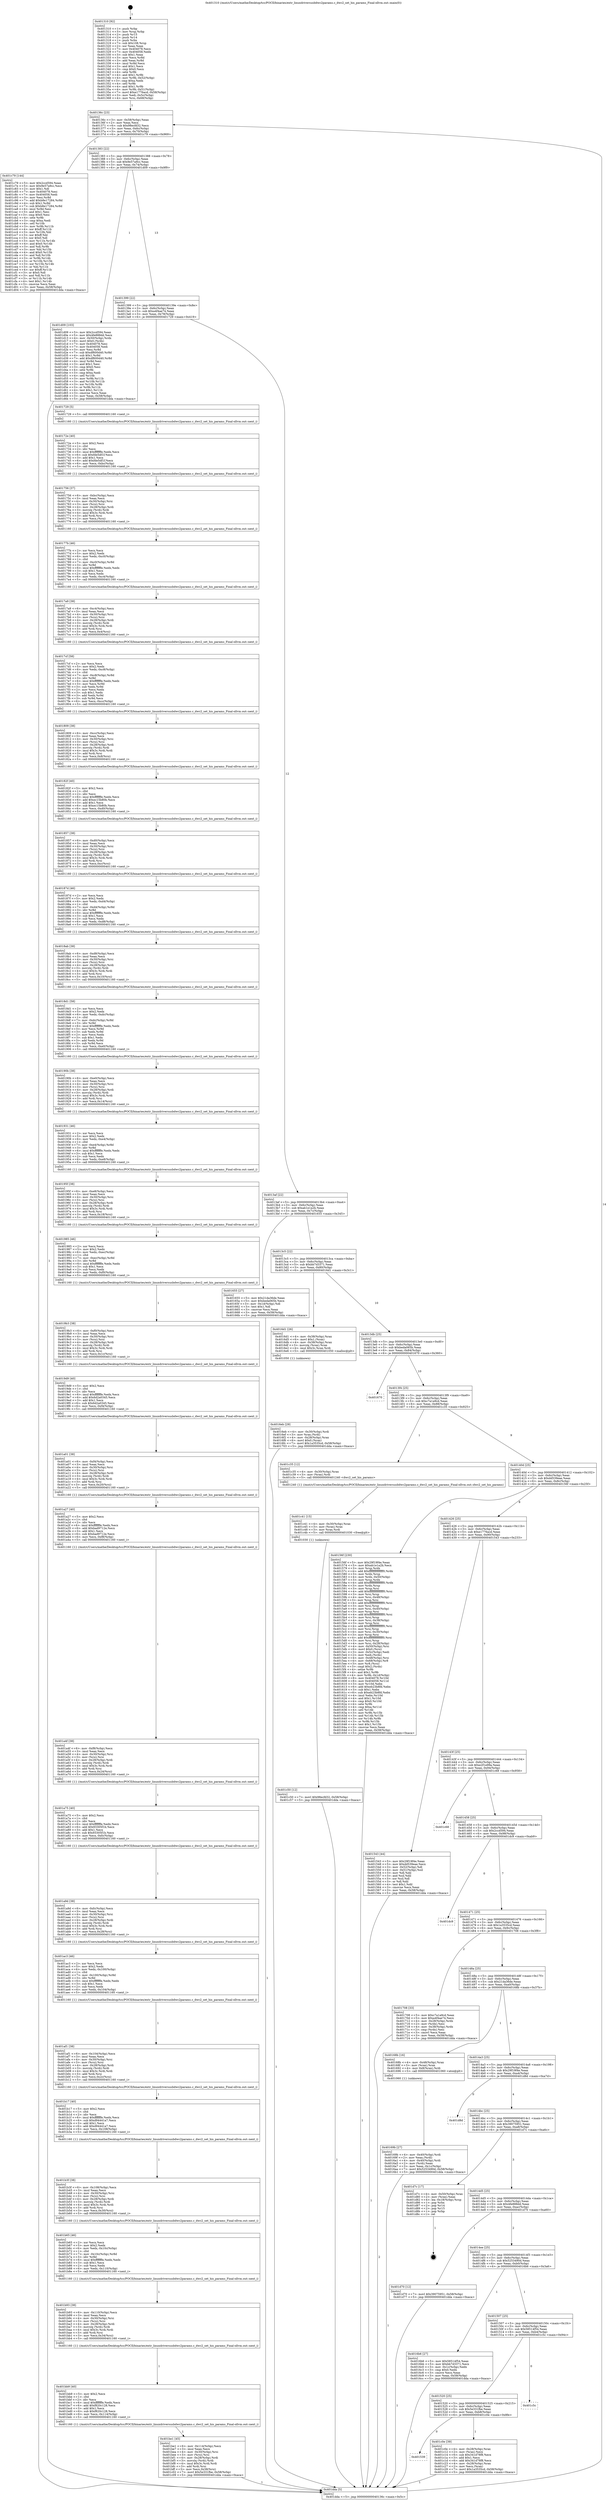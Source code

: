 digraph "0x401310" {
  label = "0x401310 (/mnt/c/Users/mathe/Desktop/tcc/POCII/binaries/extr_linuxdriversusbdwc2params.c_dwc2_set_his_params_Final-ollvm.out::main(0))"
  labelloc = "t"
  node[shape=record]

  Entry [label="",width=0.3,height=0.3,shape=circle,fillcolor=black,style=filled]
  "0x40136c" [label="{
     0x40136c [23]\l
     | [instrs]\l
     &nbsp;&nbsp;0x40136c \<+3\>: mov -0x58(%rbp),%eax\l
     &nbsp;&nbsp;0x40136f \<+2\>: mov %eax,%ecx\l
     &nbsp;&nbsp;0x401371 \<+6\>: sub $0x98ecfd32,%ecx\l
     &nbsp;&nbsp;0x401377 \<+3\>: mov %eax,-0x6c(%rbp)\l
     &nbsp;&nbsp;0x40137a \<+3\>: mov %ecx,-0x70(%rbp)\l
     &nbsp;&nbsp;0x40137d \<+6\>: je 0000000000401c79 \<main+0x969\>\l
  }"]
  "0x401c79" [label="{
     0x401c79 [144]\l
     | [instrs]\l
     &nbsp;&nbsp;0x401c79 \<+5\>: mov $0x2ccd594,%eax\l
     &nbsp;&nbsp;0x401c7e \<+5\>: mov $0x9e57a9cc,%ecx\l
     &nbsp;&nbsp;0x401c83 \<+2\>: mov $0x1,%dl\l
     &nbsp;&nbsp;0x401c85 \<+7\>: mov 0x404078,%esi\l
     &nbsp;&nbsp;0x401c8c \<+7\>: mov 0x404058,%edi\l
     &nbsp;&nbsp;0x401c93 \<+3\>: mov %esi,%r8d\l
     &nbsp;&nbsp;0x401c96 \<+7\>: add $0xb8e17284,%r8d\l
     &nbsp;&nbsp;0x401c9d \<+4\>: sub $0x1,%r8d\l
     &nbsp;&nbsp;0x401ca1 \<+7\>: sub $0xb8e17284,%r8d\l
     &nbsp;&nbsp;0x401ca8 \<+4\>: imul %r8d,%esi\l
     &nbsp;&nbsp;0x401cac \<+3\>: and $0x1,%esi\l
     &nbsp;&nbsp;0x401caf \<+3\>: cmp $0x0,%esi\l
     &nbsp;&nbsp;0x401cb2 \<+4\>: sete %r9b\l
     &nbsp;&nbsp;0x401cb6 \<+3\>: cmp $0xa,%edi\l
     &nbsp;&nbsp;0x401cb9 \<+4\>: setl %r10b\l
     &nbsp;&nbsp;0x401cbd \<+3\>: mov %r9b,%r11b\l
     &nbsp;&nbsp;0x401cc0 \<+4\>: xor $0xff,%r11b\l
     &nbsp;&nbsp;0x401cc4 \<+3\>: mov %r10b,%bl\l
     &nbsp;&nbsp;0x401cc7 \<+3\>: xor $0xff,%bl\l
     &nbsp;&nbsp;0x401cca \<+3\>: xor $0x0,%dl\l
     &nbsp;&nbsp;0x401ccd \<+3\>: mov %r11b,%r14b\l
     &nbsp;&nbsp;0x401cd0 \<+4\>: and $0x0,%r14b\l
     &nbsp;&nbsp;0x401cd4 \<+3\>: and %dl,%r9b\l
     &nbsp;&nbsp;0x401cd7 \<+3\>: mov %bl,%r15b\l
     &nbsp;&nbsp;0x401cda \<+4\>: and $0x0,%r15b\l
     &nbsp;&nbsp;0x401cde \<+3\>: and %dl,%r10b\l
     &nbsp;&nbsp;0x401ce1 \<+3\>: or %r9b,%r14b\l
     &nbsp;&nbsp;0x401ce4 \<+3\>: or %r10b,%r15b\l
     &nbsp;&nbsp;0x401ce7 \<+3\>: xor %r15b,%r14b\l
     &nbsp;&nbsp;0x401cea \<+3\>: or %bl,%r11b\l
     &nbsp;&nbsp;0x401ced \<+4\>: xor $0xff,%r11b\l
     &nbsp;&nbsp;0x401cf1 \<+3\>: or $0x0,%dl\l
     &nbsp;&nbsp;0x401cf4 \<+3\>: and %dl,%r11b\l
     &nbsp;&nbsp;0x401cf7 \<+3\>: or %r11b,%r14b\l
     &nbsp;&nbsp;0x401cfa \<+4\>: test $0x1,%r14b\l
     &nbsp;&nbsp;0x401cfe \<+3\>: cmovne %ecx,%eax\l
     &nbsp;&nbsp;0x401d01 \<+3\>: mov %eax,-0x58(%rbp)\l
     &nbsp;&nbsp;0x401d04 \<+5\>: jmp 0000000000401dda \<main+0xaca\>\l
  }"]
  "0x401383" [label="{
     0x401383 [22]\l
     | [instrs]\l
     &nbsp;&nbsp;0x401383 \<+5\>: jmp 0000000000401388 \<main+0x78\>\l
     &nbsp;&nbsp;0x401388 \<+3\>: mov -0x6c(%rbp),%eax\l
     &nbsp;&nbsp;0x40138b \<+5\>: sub $0x9e57a9cc,%eax\l
     &nbsp;&nbsp;0x401390 \<+3\>: mov %eax,-0x74(%rbp)\l
     &nbsp;&nbsp;0x401393 \<+6\>: je 0000000000401d09 \<main+0x9f9\>\l
  }"]
  Exit [label="",width=0.3,height=0.3,shape=circle,fillcolor=black,style=filled,peripheries=2]
  "0x401d09" [label="{
     0x401d09 [103]\l
     | [instrs]\l
     &nbsp;&nbsp;0x401d09 \<+5\>: mov $0x2ccd594,%eax\l
     &nbsp;&nbsp;0x401d0e \<+5\>: mov $0x4fe888dd,%ecx\l
     &nbsp;&nbsp;0x401d13 \<+4\>: mov -0x50(%rbp),%rdx\l
     &nbsp;&nbsp;0x401d17 \<+6\>: movl $0x0,(%rdx)\l
     &nbsp;&nbsp;0x401d1d \<+7\>: mov 0x404078,%esi\l
     &nbsp;&nbsp;0x401d24 \<+7\>: mov 0x404058,%edi\l
     &nbsp;&nbsp;0x401d2b \<+3\>: mov %esi,%r8d\l
     &nbsp;&nbsp;0x401d2e \<+7\>: sub $0xdf600d40,%r8d\l
     &nbsp;&nbsp;0x401d35 \<+4\>: sub $0x1,%r8d\l
     &nbsp;&nbsp;0x401d39 \<+7\>: add $0xdf600d40,%r8d\l
     &nbsp;&nbsp;0x401d40 \<+4\>: imul %r8d,%esi\l
     &nbsp;&nbsp;0x401d44 \<+3\>: and $0x1,%esi\l
     &nbsp;&nbsp;0x401d47 \<+3\>: cmp $0x0,%esi\l
     &nbsp;&nbsp;0x401d4a \<+4\>: sete %r9b\l
     &nbsp;&nbsp;0x401d4e \<+3\>: cmp $0xa,%edi\l
     &nbsp;&nbsp;0x401d51 \<+4\>: setl %r10b\l
     &nbsp;&nbsp;0x401d55 \<+3\>: mov %r9b,%r11b\l
     &nbsp;&nbsp;0x401d58 \<+3\>: and %r10b,%r11b\l
     &nbsp;&nbsp;0x401d5b \<+3\>: xor %r10b,%r9b\l
     &nbsp;&nbsp;0x401d5e \<+3\>: or %r9b,%r11b\l
     &nbsp;&nbsp;0x401d61 \<+4\>: test $0x1,%r11b\l
     &nbsp;&nbsp;0x401d65 \<+3\>: cmovne %ecx,%eax\l
     &nbsp;&nbsp;0x401d68 \<+3\>: mov %eax,-0x58(%rbp)\l
     &nbsp;&nbsp;0x401d6b \<+5\>: jmp 0000000000401dda \<main+0xaca\>\l
  }"]
  "0x401399" [label="{
     0x401399 [22]\l
     | [instrs]\l
     &nbsp;&nbsp;0x401399 \<+5\>: jmp 000000000040139e \<main+0x8e\>\l
     &nbsp;&nbsp;0x40139e \<+3\>: mov -0x6c(%rbp),%eax\l
     &nbsp;&nbsp;0x4013a1 \<+5\>: sub $0xa4f4ae74,%eax\l
     &nbsp;&nbsp;0x4013a6 \<+3\>: mov %eax,-0x78(%rbp)\l
     &nbsp;&nbsp;0x4013a9 \<+6\>: je 0000000000401729 \<main+0x419\>\l
  }"]
  "0x401c50" [label="{
     0x401c50 [12]\l
     | [instrs]\l
     &nbsp;&nbsp;0x401c50 \<+7\>: movl $0x98ecfd32,-0x58(%rbp)\l
     &nbsp;&nbsp;0x401c57 \<+5\>: jmp 0000000000401dda \<main+0xaca\>\l
  }"]
  "0x401729" [label="{
     0x401729 [5]\l
     | [instrs]\l
     &nbsp;&nbsp;0x401729 \<+5\>: call 0000000000401160 \<next_i\>\l
     | [calls]\l
     &nbsp;&nbsp;0x401160 \{1\} (/mnt/c/Users/mathe/Desktop/tcc/POCII/binaries/extr_linuxdriversusbdwc2params.c_dwc2_set_his_params_Final-ollvm.out::next_i)\l
  }"]
  "0x4013af" [label="{
     0x4013af [22]\l
     | [instrs]\l
     &nbsp;&nbsp;0x4013af \<+5\>: jmp 00000000004013b4 \<main+0xa4\>\l
     &nbsp;&nbsp;0x4013b4 \<+3\>: mov -0x6c(%rbp),%eax\l
     &nbsp;&nbsp;0x4013b7 \<+5\>: sub $0xab1e1a2b,%eax\l
     &nbsp;&nbsp;0x4013bc \<+3\>: mov %eax,-0x7c(%rbp)\l
     &nbsp;&nbsp;0x4013bf \<+6\>: je 0000000000401655 \<main+0x345\>\l
  }"]
  "0x401c41" [label="{
     0x401c41 [15]\l
     | [instrs]\l
     &nbsp;&nbsp;0x401c41 \<+4\>: mov -0x30(%rbp),%rax\l
     &nbsp;&nbsp;0x401c45 \<+3\>: mov (%rax),%rax\l
     &nbsp;&nbsp;0x401c48 \<+3\>: mov %rax,%rdi\l
     &nbsp;&nbsp;0x401c4b \<+5\>: call 0000000000401030 \<free@plt\>\l
     | [calls]\l
     &nbsp;&nbsp;0x401030 \{1\} (unknown)\l
  }"]
  "0x401655" [label="{
     0x401655 [27]\l
     | [instrs]\l
     &nbsp;&nbsp;0x401655 \<+5\>: mov $0x21da36de,%eax\l
     &nbsp;&nbsp;0x40165a \<+5\>: mov $0xbeda065b,%ecx\l
     &nbsp;&nbsp;0x40165f \<+3\>: mov -0x1d(%rbp),%dl\l
     &nbsp;&nbsp;0x401662 \<+3\>: test $0x1,%dl\l
     &nbsp;&nbsp;0x401665 \<+3\>: cmovne %ecx,%eax\l
     &nbsp;&nbsp;0x401668 \<+3\>: mov %eax,-0x58(%rbp)\l
     &nbsp;&nbsp;0x40166b \<+5\>: jmp 0000000000401dda \<main+0xaca\>\l
  }"]
  "0x4013c5" [label="{
     0x4013c5 [22]\l
     | [instrs]\l
     &nbsp;&nbsp;0x4013c5 \<+5\>: jmp 00000000004013ca \<main+0xba\>\l
     &nbsp;&nbsp;0x4013ca \<+3\>: mov -0x6c(%rbp),%eax\l
     &nbsp;&nbsp;0x4013cd \<+5\>: sub $0xbb7d3371,%eax\l
     &nbsp;&nbsp;0x4013d2 \<+3\>: mov %eax,-0x80(%rbp)\l
     &nbsp;&nbsp;0x4013d5 \<+6\>: je 00000000004016d1 \<main+0x3c1\>\l
  }"]
  "0x401539" [label="{
     0x401539\l
  }", style=dashed]
  "0x4016d1" [label="{
     0x4016d1 [26]\l
     | [instrs]\l
     &nbsp;&nbsp;0x4016d1 \<+4\>: mov -0x38(%rbp),%rax\l
     &nbsp;&nbsp;0x4016d5 \<+6\>: movl $0x1,(%rax)\l
     &nbsp;&nbsp;0x4016db \<+4\>: mov -0x38(%rbp),%rax\l
     &nbsp;&nbsp;0x4016df \<+3\>: movslq (%rax),%rax\l
     &nbsp;&nbsp;0x4016e2 \<+4\>: imul $0x3c,%rax,%rdi\l
     &nbsp;&nbsp;0x4016e6 \<+5\>: call 0000000000401050 \<malloc@plt\>\l
     | [calls]\l
     &nbsp;&nbsp;0x401050 \{1\} (unknown)\l
  }"]
  "0x4013db" [label="{
     0x4013db [25]\l
     | [instrs]\l
     &nbsp;&nbsp;0x4013db \<+5\>: jmp 00000000004013e0 \<main+0xd0\>\l
     &nbsp;&nbsp;0x4013e0 \<+3\>: mov -0x6c(%rbp),%eax\l
     &nbsp;&nbsp;0x4013e3 \<+5\>: sub $0xbeda065b,%eax\l
     &nbsp;&nbsp;0x4013e8 \<+6\>: mov %eax,-0x84(%rbp)\l
     &nbsp;&nbsp;0x4013ee \<+6\>: je 0000000000401670 \<main+0x360\>\l
  }"]
  "0x401c0e" [label="{
     0x401c0e [39]\l
     | [instrs]\l
     &nbsp;&nbsp;0x401c0e \<+4\>: mov -0x28(%rbp),%rax\l
     &nbsp;&nbsp;0x401c12 \<+2\>: mov (%rax),%ecx\l
     &nbsp;&nbsp;0x401c14 \<+6\>: sub $0x341d78f8,%ecx\l
     &nbsp;&nbsp;0x401c1a \<+3\>: add $0x1,%ecx\l
     &nbsp;&nbsp;0x401c1d \<+6\>: add $0x341d78f8,%ecx\l
     &nbsp;&nbsp;0x401c23 \<+4\>: mov -0x28(%rbp),%rax\l
     &nbsp;&nbsp;0x401c27 \<+2\>: mov %ecx,(%rax)\l
     &nbsp;&nbsp;0x401c29 \<+7\>: movl $0x1a3535cd,-0x58(%rbp)\l
     &nbsp;&nbsp;0x401c30 \<+5\>: jmp 0000000000401dda \<main+0xaca\>\l
  }"]
  "0x401670" [label="{
     0x401670\l
  }", style=dashed]
  "0x4013f4" [label="{
     0x4013f4 [25]\l
     | [instrs]\l
     &nbsp;&nbsp;0x4013f4 \<+5\>: jmp 00000000004013f9 \<main+0xe9\>\l
     &nbsp;&nbsp;0x4013f9 \<+3\>: mov -0x6c(%rbp),%eax\l
     &nbsp;&nbsp;0x4013fc \<+5\>: sub $0xc7a1a9cd,%eax\l
     &nbsp;&nbsp;0x401401 \<+6\>: mov %eax,-0x88(%rbp)\l
     &nbsp;&nbsp;0x401407 \<+6\>: je 0000000000401c35 \<main+0x925\>\l
  }"]
  "0x401520" [label="{
     0x401520 [25]\l
     | [instrs]\l
     &nbsp;&nbsp;0x401520 \<+5\>: jmp 0000000000401525 \<main+0x215\>\l
     &nbsp;&nbsp;0x401525 \<+3\>: mov -0x6c(%rbp),%eax\l
     &nbsp;&nbsp;0x401528 \<+5\>: sub $0x5e331fbe,%eax\l
     &nbsp;&nbsp;0x40152d \<+6\>: mov %eax,-0xb8(%rbp)\l
     &nbsp;&nbsp;0x401533 \<+6\>: je 0000000000401c0e \<main+0x8fe\>\l
  }"]
  "0x401c35" [label="{
     0x401c35 [12]\l
     | [instrs]\l
     &nbsp;&nbsp;0x401c35 \<+4\>: mov -0x30(%rbp),%rax\l
     &nbsp;&nbsp;0x401c39 \<+3\>: mov (%rax),%rdi\l
     &nbsp;&nbsp;0x401c3c \<+5\>: call 0000000000401240 \<dwc2_set_his_params\>\l
     | [calls]\l
     &nbsp;&nbsp;0x401240 \{1\} (/mnt/c/Users/mathe/Desktop/tcc/POCII/binaries/extr_linuxdriversusbdwc2params.c_dwc2_set_his_params_Final-ollvm.out::dwc2_set_his_params)\l
  }"]
  "0x40140d" [label="{
     0x40140d [25]\l
     | [instrs]\l
     &nbsp;&nbsp;0x40140d \<+5\>: jmp 0000000000401412 \<main+0x102\>\l
     &nbsp;&nbsp;0x401412 \<+3\>: mov -0x6c(%rbp),%eax\l
     &nbsp;&nbsp;0x401415 \<+5\>: sub $0xdd539eae,%eax\l
     &nbsp;&nbsp;0x40141a \<+6\>: mov %eax,-0x8c(%rbp)\l
     &nbsp;&nbsp;0x401420 \<+6\>: je 000000000040156f \<main+0x25f\>\l
  }"]
  "0x401c5c" [label="{
     0x401c5c\l
  }", style=dashed]
  "0x40156f" [label="{
     0x40156f [230]\l
     | [instrs]\l
     &nbsp;&nbsp;0x40156f \<+5\>: mov $0x29f19f4e,%eax\l
     &nbsp;&nbsp;0x401574 \<+5\>: mov $0xab1e1a2b,%ecx\l
     &nbsp;&nbsp;0x401579 \<+3\>: mov %rsp,%rdx\l
     &nbsp;&nbsp;0x40157c \<+4\>: add $0xfffffffffffffff0,%rdx\l
     &nbsp;&nbsp;0x401580 \<+3\>: mov %rdx,%rsp\l
     &nbsp;&nbsp;0x401583 \<+4\>: mov %rdx,-0x50(%rbp)\l
     &nbsp;&nbsp;0x401587 \<+3\>: mov %rsp,%rdx\l
     &nbsp;&nbsp;0x40158a \<+4\>: add $0xfffffffffffffff0,%rdx\l
     &nbsp;&nbsp;0x40158e \<+3\>: mov %rdx,%rsp\l
     &nbsp;&nbsp;0x401591 \<+3\>: mov %rsp,%rsi\l
     &nbsp;&nbsp;0x401594 \<+4\>: add $0xfffffffffffffff0,%rsi\l
     &nbsp;&nbsp;0x401598 \<+3\>: mov %rsi,%rsp\l
     &nbsp;&nbsp;0x40159b \<+4\>: mov %rsi,-0x48(%rbp)\l
     &nbsp;&nbsp;0x40159f \<+3\>: mov %rsp,%rsi\l
     &nbsp;&nbsp;0x4015a2 \<+4\>: add $0xfffffffffffffff0,%rsi\l
     &nbsp;&nbsp;0x4015a6 \<+3\>: mov %rsi,%rsp\l
     &nbsp;&nbsp;0x4015a9 \<+4\>: mov %rsi,-0x40(%rbp)\l
     &nbsp;&nbsp;0x4015ad \<+3\>: mov %rsp,%rsi\l
     &nbsp;&nbsp;0x4015b0 \<+4\>: add $0xfffffffffffffff0,%rsi\l
     &nbsp;&nbsp;0x4015b4 \<+3\>: mov %rsi,%rsp\l
     &nbsp;&nbsp;0x4015b7 \<+4\>: mov %rsi,-0x38(%rbp)\l
     &nbsp;&nbsp;0x4015bb \<+3\>: mov %rsp,%rsi\l
     &nbsp;&nbsp;0x4015be \<+4\>: add $0xfffffffffffffff0,%rsi\l
     &nbsp;&nbsp;0x4015c2 \<+3\>: mov %rsi,%rsp\l
     &nbsp;&nbsp;0x4015c5 \<+4\>: mov %rsi,-0x30(%rbp)\l
     &nbsp;&nbsp;0x4015c9 \<+3\>: mov %rsp,%rsi\l
     &nbsp;&nbsp;0x4015cc \<+4\>: add $0xfffffffffffffff0,%rsi\l
     &nbsp;&nbsp;0x4015d0 \<+3\>: mov %rsi,%rsp\l
     &nbsp;&nbsp;0x4015d3 \<+4\>: mov %rsi,-0x28(%rbp)\l
     &nbsp;&nbsp;0x4015d7 \<+4\>: mov -0x50(%rbp),%rsi\l
     &nbsp;&nbsp;0x4015db \<+6\>: movl $0x0,(%rsi)\l
     &nbsp;&nbsp;0x4015e1 \<+3\>: mov -0x5c(%rbp),%edi\l
     &nbsp;&nbsp;0x4015e4 \<+2\>: mov %edi,(%rdx)\l
     &nbsp;&nbsp;0x4015e6 \<+4\>: mov -0x48(%rbp),%rsi\l
     &nbsp;&nbsp;0x4015ea \<+4\>: mov -0x68(%rbp),%r8\l
     &nbsp;&nbsp;0x4015ee \<+3\>: mov %r8,(%rsi)\l
     &nbsp;&nbsp;0x4015f1 \<+3\>: cmpl $0x2,(%rdx)\l
     &nbsp;&nbsp;0x4015f4 \<+4\>: setne %r9b\l
     &nbsp;&nbsp;0x4015f8 \<+4\>: and $0x1,%r9b\l
     &nbsp;&nbsp;0x4015fc \<+4\>: mov %r9b,-0x1d(%rbp)\l
     &nbsp;&nbsp;0x401600 \<+8\>: mov 0x404078,%r10d\l
     &nbsp;&nbsp;0x401608 \<+8\>: mov 0x404058,%r11d\l
     &nbsp;&nbsp;0x401610 \<+3\>: mov %r10d,%ebx\l
     &nbsp;&nbsp;0x401613 \<+6\>: add $0xeb23b8fd,%ebx\l
     &nbsp;&nbsp;0x401619 \<+3\>: sub $0x1,%ebx\l
     &nbsp;&nbsp;0x40161c \<+6\>: sub $0xeb23b8fd,%ebx\l
     &nbsp;&nbsp;0x401622 \<+4\>: imul %ebx,%r10d\l
     &nbsp;&nbsp;0x401626 \<+4\>: and $0x1,%r10d\l
     &nbsp;&nbsp;0x40162a \<+4\>: cmp $0x0,%r10d\l
     &nbsp;&nbsp;0x40162e \<+4\>: sete %r9b\l
     &nbsp;&nbsp;0x401632 \<+4\>: cmp $0xa,%r11d\l
     &nbsp;&nbsp;0x401636 \<+4\>: setl %r14b\l
     &nbsp;&nbsp;0x40163a \<+3\>: mov %r9b,%r15b\l
     &nbsp;&nbsp;0x40163d \<+3\>: and %r14b,%r15b\l
     &nbsp;&nbsp;0x401640 \<+3\>: xor %r14b,%r9b\l
     &nbsp;&nbsp;0x401643 \<+3\>: or %r9b,%r15b\l
     &nbsp;&nbsp;0x401646 \<+4\>: test $0x1,%r15b\l
     &nbsp;&nbsp;0x40164a \<+3\>: cmovne %ecx,%eax\l
     &nbsp;&nbsp;0x40164d \<+3\>: mov %eax,-0x58(%rbp)\l
     &nbsp;&nbsp;0x401650 \<+5\>: jmp 0000000000401dda \<main+0xaca\>\l
  }"]
  "0x401426" [label="{
     0x401426 [25]\l
     | [instrs]\l
     &nbsp;&nbsp;0x401426 \<+5\>: jmp 000000000040142b \<main+0x11b\>\l
     &nbsp;&nbsp;0x40142b \<+3\>: mov -0x6c(%rbp),%eax\l
     &nbsp;&nbsp;0x40142e \<+5\>: sub $0xe1776acd,%eax\l
     &nbsp;&nbsp;0x401433 \<+6\>: mov %eax,-0x90(%rbp)\l
     &nbsp;&nbsp;0x401439 \<+6\>: je 0000000000401543 \<main+0x233\>\l
  }"]
  "0x401be1" [label="{
     0x401be1 [45]\l
     | [instrs]\l
     &nbsp;&nbsp;0x401be1 \<+6\>: mov -0x114(%rbp),%ecx\l
     &nbsp;&nbsp;0x401be7 \<+3\>: imul %eax,%ecx\l
     &nbsp;&nbsp;0x401bea \<+4\>: mov -0x30(%rbp),%rsi\l
     &nbsp;&nbsp;0x401bee \<+3\>: mov (%rsi),%rsi\l
     &nbsp;&nbsp;0x401bf1 \<+4\>: mov -0x28(%rbp),%rdi\l
     &nbsp;&nbsp;0x401bf5 \<+3\>: movslq (%rdi),%rdi\l
     &nbsp;&nbsp;0x401bf8 \<+4\>: imul $0x3c,%rdi,%rdi\l
     &nbsp;&nbsp;0x401bfc \<+3\>: add %rdi,%rsi\l
     &nbsp;&nbsp;0x401bff \<+3\>: mov %ecx,0x38(%rsi)\l
     &nbsp;&nbsp;0x401c02 \<+7\>: movl $0x5e331fbe,-0x58(%rbp)\l
     &nbsp;&nbsp;0x401c09 \<+5\>: jmp 0000000000401dda \<main+0xaca\>\l
  }"]
  "0x401543" [label="{
     0x401543 [44]\l
     | [instrs]\l
     &nbsp;&nbsp;0x401543 \<+5\>: mov $0x29f19f4e,%eax\l
     &nbsp;&nbsp;0x401548 \<+5\>: mov $0xdd539eae,%ecx\l
     &nbsp;&nbsp;0x40154d \<+3\>: mov -0x52(%rbp),%dl\l
     &nbsp;&nbsp;0x401550 \<+4\>: mov -0x51(%rbp),%sil\l
     &nbsp;&nbsp;0x401554 \<+3\>: mov %dl,%dil\l
     &nbsp;&nbsp;0x401557 \<+3\>: and %sil,%dil\l
     &nbsp;&nbsp;0x40155a \<+3\>: xor %sil,%dl\l
     &nbsp;&nbsp;0x40155d \<+3\>: or %dl,%dil\l
     &nbsp;&nbsp;0x401560 \<+4\>: test $0x1,%dil\l
     &nbsp;&nbsp;0x401564 \<+3\>: cmovne %ecx,%eax\l
     &nbsp;&nbsp;0x401567 \<+3\>: mov %eax,-0x58(%rbp)\l
     &nbsp;&nbsp;0x40156a \<+5\>: jmp 0000000000401dda \<main+0xaca\>\l
  }"]
  "0x40143f" [label="{
     0x40143f [25]\l
     | [instrs]\l
     &nbsp;&nbsp;0x40143f \<+5\>: jmp 0000000000401444 \<main+0x134\>\l
     &nbsp;&nbsp;0x401444 \<+3\>: mov -0x6c(%rbp),%eax\l
     &nbsp;&nbsp;0x401447 \<+5\>: sub $0xe2f1e99a,%eax\l
     &nbsp;&nbsp;0x40144c \<+6\>: mov %eax,-0x94(%rbp)\l
     &nbsp;&nbsp;0x401452 \<+6\>: je 0000000000401c68 \<main+0x958\>\l
  }"]
  "0x401dda" [label="{
     0x401dda [5]\l
     | [instrs]\l
     &nbsp;&nbsp;0x401dda \<+5\>: jmp 000000000040136c \<main+0x5c\>\l
  }"]
  "0x401310" [label="{
     0x401310 [92]\l
     | [instrs]\l
     &nbsp;&nbsp;0x401310 \<+1\>: push %rbp\l
     &nbsp;&nbsp;0x401311 \<+3\>: mov %rsp,%rbp\l
     &nbsp;&nbsp;0x401314 \<+2\>: push %r15\l
     &nbsp;&nbsp;0x401316 \<+2\>: push %r14\l
     &nbsp;&nbsp;0x401318 \<+1\>: push %rbx\l
     &nbsp;&nbsp;0x401319 \<+7\>: sub $0x108,%rsp\l
     &nbsp;&nbsp;0x401320 \<+2\>: xor %eax,%eax\l
     &nbsp;&nbsp;0x401322 \<+7\>: mov 0x404078,%ecx\l
     &nbsp;&nbsp;0x401329 \<+7\>: mov 0x404058,%edx\l
     &nbsp;&nbsp;0x401330 \<+3\>: sub $0x1,%eax\l
     &nbsp;&nbsp;0x401333 \<+3\>: mov %ecx,%r8d\l
     &nbsp;&nbsp;0x401336 \<+3\>: add %eax,%r8d\l
     &nbsp;&nbsp;0x401339 \<+4\>: imul %r8d,%ecx\l
     &nbsp;&nbsp;0x40133d \<+3\>: and $0x1,%ecx\l
     &nbsp;&nbsp;0x401340 \<+3\>: cmp $0x0,%ecx\l
     &nbsp;&nbsp;0x401343 \<+4\>: sete %r9b\l
     &nbsp;&nbsp;0x401347 \<+4\>: and $0x1,%r9b\l
     &nbsp;&nbsp;0x40134b \<+4\>: mov %r9b,-0x52(%rbp)\l
     &nbsp;&nbsp;0x40134f \<+3\>: cmp $0xa,%edx\l
     &nbsp;&nbsp;0x401352 \<+4\>: setl %r9b\l
     &nbsp;&nbsp;0x401356 \<+4\>: and $0x1,%r9b\l
     &nbsp;&nbsp;0x40135a \<+4\>: mov %r9b,-0x51(%rbp)\l
     &nbsp;&nbsp;0x40135e \<+7\>: movl $0xe1776acd,-0x58(%rbp)\l
     &nbsp;&nbsp;0x401365 \<+3\>: mov %edi,-0x5c(%rbp)\l
     &nbsp;&nbsp;0x401368 \<+4\>: mov %rsi,-0x68(%rbp)\l
  }"]
  "0x401bb9" [label="{
     0x401bb9 [40]\l
     | [instrs]\l
     &nbsp;&nbsp;0x401bb9 \<+5\>: mov $0x2,%ecx\l
     &nbsp;&nbsp;0x401bbe \<+1\>: cltd\l
     &nbsp;&nbsp;0x401bbf \<+2\>: idiv %ecx\l
     &nbsp;&nbsp;0x401bc1 \<+6\>: imul $0xfffffffe,%edx,%ecx\l
     &nbsp;&nbsp;0x401bc7 \<+6\>: add $0xf820c128,%ecx\l
     &nbsp;&nbsp;0x401bcd \<+3\>: add $0x1,%ecx\l
     &nbsp;&nbsp;0x401bd0 \<+6\>: sub $0xf820c128,%ecx\l
     &nbsp;&nbsp;0x401bd6 \<+6\>: mov %ecx,-0x114(%rbp)\l
     &nbsp;&nbsp;0x401bdc \<+5\>: call 0000000000401160 \<next_i\>\l
     | [calls]\l
     &nbsp;&nbsp;0x401160 \{1\} (/mnt/c/Users/mathe/Desktop/tcc/POCII/binaries/extr_linuxdriversusbdwc2params.c_dwc2_set_his_params_Final-ollvm.out::next_i)\l
  }"]
  "0x401c68" [label="{
     0x401c68\l
  }", style=dashed]
  "0x401458" [label="{
     0x401458 [25]\l
     | [instrs]\l
     &nbsp;&nbsp;0x401458 \<+5\>: jmp 000000000040145d \<main+0x14d\>\l
     &nbsp;&nbsp;0x40145d \<+3\>: mov -0x6c(%rbp),%eax\l
     &nbsp;&nbsp;0x401460 \<+5\>: sub $0x2ccd594,%eax\l
     &nbsp;&nbsp;0x401465 \<+6\>: mov %eax,-0x98(%rbp)\l
     &nbsp;&nbsp;0x40146b \<+6\>: je 0000000000401dc9 \<main+0xab9\>\l
  }"]
  "0x401b93" [label="{
     0x401b93 [38]\l
     | [instrs]\l
     &nbsp;&nbsp;0x401b93 \<+6\>: mov -0x110(%rbp),%ecx\l
     &nbsp;&nbsp;0x401b99 \<+3\>: imul %eax,%ecx\l
     &nbsp;&nbsp;0x401b9c \<+4\>: mov -0x30(%rbp),%rsi\l
     &nbsp;&nbsp;0x401ba0 \<+3\>: mov (%rsi),%rsi\l
     &nbsp;&nbsp;0x401ba3 \<+4\>: mov -0x28(%rbp),%rdi\l
     &nbsp;&nbsp;0x401ba7 \<+3\>: movslq (%rdi),%rdi\l
     &nbsp;&nbsp;0x401baa \<+4\>: imul $0x3c,%rdi,%rdi\l
     &nbsp;&nbsp;0x401bae \<+3\>: add %rdi,%rsi\l
     &nbsp;&nbsp;0x401bb1 \<+3\>: mov %ecx,0x34(%rsi)\l
     &nbsp;&nbsp;0x401bb4 \<+5\>: call 0000000000401160 \<next_i\>\l
     | [calls]\l
     &nbsp;&nbsp;0x401160 \{1\} (/mnt/c/Users/mathe/Desktop/tcc/POCII/binaries/extr_linuxdriversusbdwc2params.c_dwc2_set_his_params_Final-ollvm.out::next_i)\l
  }"]
  "0x401dc9" [label="{
     0x401dc9\l
  }", style=dashed]
  "0x401471" [label="{
     0x401471 [25]\l
     | [instrs]\l
     &nbsp;&nbsp;0x401471 \<+5\>: jmp 0000000000401476 \<main+0x166\>\l
     &nbsp;&nbsp;0x401476 \<+3\>: mov -0x6c(%rbp),%eax\l
     &nbsp;&nbsp;0x401479 \<+5\>: sub $0x1a3535cd,%eax\l
     &nbsp;&nbsp;0x40147e \<+6\>: mov %eax,-0x9c(%rbp)\l
     &nbsp;&nbsp;0x401484 \<+6\>: je 0000000000401708 \<main+0x3f8\>\l
  }"]
  "0x401b65" [label="{
     0x401b65 [46]\l
     | [instrs]\l
     &nbsp;&nbsp;0x401b65 \<+2\>: xor %ecx,%ecx\l
     &nbsp;&nbsp;0x401b67 \<+5\>: mov $0x2,%edx\l
     &nbsp;&nbsp;0x401b6c \<+6\>: mov %edx,-0x10c(%rbp)\l
     &nbsp;&nbsp;0x401b72 \<+1\>: cltd\l
     &nbsp;&nbsp;0x401b73 \<+7\>: mov -0x10c(%rbp),%r8d\l
     &nbsp;&nbsp;0x401b7a \<+3\>: idiv %r8d\l
     &nbsp;&nbsp;0x401b7d \<+6\>: imul $0xfffffffe,%edx,%edx\l
     &nbsp;&nbsp;0x401b83 \<+3\>: sub $0x1,%ecx\l
     &nbsp;&nbsp;0x401b86 \<+2\>: sub %ecx,%edx\l
     &nbsp;&nbsp;0x401b88 \<+6\>: mov %edx,-0x110(%rbp)\l
     &nbsp;&nbsp;0x401b8e \<+5\>: call 0000000000401160 \<next_i\>\l
     | [calls]\l
     &nbsp;&nbsp;0x401160 \{1\} (/mnt/c/Users/mathe/Desktop/tcc/POCII/binaries/extr_linuxdriversusbdwc2params.c_dwc2_set_his_params_Final-ollvm.out::next_i)\l
  }"]
  "0x401708" [label="{
     0x401708 [33]\l
     | [instrs]\l
     &nbsp;&nbsp;0x401708 \<+5\>: mov $0xc7a1a9cd,%eax\l
     &nbsp;&nbsp;0x40170d \<+5\>: mov $0xa4f4ae74,%ecx\l
     &nbsp;&nbsp;0x401712 \<+4\>: mov -0x28(%rbp),%rdx\l
     &nbsp;&nbsp;0x401716 \<+2\>: mov (%rdx),%esi\l
     &nbsp;&nbsp;0x401718 \<+4\>: mov -0x38(%rbp),%rdx\l
     &nbsp;&nbsp;0x40171c \<+2\>: cmp (%rdx),%esi\l
     &nbsp;&nbsp;0x40171e \<+3\>: cmovl %ecx,%eax\l
     &nbsp;&nbsp;0x401721 \<+3\>: mov %eax,-0x58(%rbp)\l
     &nbsp;&nbsp;0x401724 \<+5\>: jmp 0000000000401dda \<main+0xaca\>\l
  }"]
  "0x40148a" [label="{
     0x40148a [25]\l
     | [instrs]\l
     &nbsp;&nbsp;0x40148a \<+5\>: jmp 000000000040148f \<main+0x17f\>\l
     &nbsp;&nbsp;0x40148f \<+3\>: mov -0x6c(%rbp),%eax\l
     &nbsp;&nbsp;0x401492 \<+5\>: sub $0x21da36de,%eax\l
     &nbsp;&nbsp;0x401497 \<+6\>: mov %eax,-0xa0(%rbp)\l
     &nbsp;&nbsp;0x40149d \<+6\>: je 000000000040168b \<main+0x37b\>\l
  }"]
  "0x401b3f" [label="{
     0x401b3f [38]\l
     | [instrs]\l
     &nbsp;&nbsp;0x401b3f \<+6\>: mov -0x108(%rbp),%ecx\l
     &nbsp;&nbsp;0x401b45 \<+3\>: imul %eax,%ecx\l
     &nbsp;&nbsp;0x401b48 \<+4\>: mov -0x30(%rbp),%rsi\l
     &nbsp;&nbsp;0x401b4c \<+3\>: mov (%rsi),%rsi\l
     &nbsp;&nbsp;0x401b4f \<+4\>: mov -0x28(%rbp),%rdi\l
     &nbsp;&nbsp;0x401b53 \<+3\>: movslq (%rdi),%rdi\l
     &nbsp;&nbsp;0x401b56 \<+4\>: imul $0x3c,%rdi,%rdi\l
     &nbsp;&nbsp;0x401b5a \<+3\>: add %rdi,%rsi\l
     &nbsp;&nbsp;0x401b5d \<+3\>: mov %ecx,0x30(%rsi)\l
     &nbsp;&nbsp;0x401b60 \<+5\>: call 0000000000401160 \<next_i\>\l
     | [calls]\l
     &nbsp;&nbsp;0x401160 \{1\} (/mnt/c/Users/mathe/Desktop/tcc/POCII/binaries/extr_linuxdriversusbdwc2params.c_dwc2_set_his_params_Final-ollvm.out::next_i)\l
  }"]
  "0x40168b" [label="{
     0x40168b [16]\l
     | [instrs]\l
     &nbsp;&nbsp;0x40168b \<+4\>: mov -0x48(%rbp),%rax\l
     &nbsp;&nbsp;0x40168f \<+3\>: mov (%rax),%rax\l
     &nbsp;&nbsp;0x401692 \<+4\>: mov 0x8(%rax),%rdi\l
     &nbsp;&nbsp;0x401696 \<+5\>: call 0000000000401060 \<atoi@plt\>\l
     | [calls]\l
     &nbsp;&nbsp;0x401060 \{1\} (unknown)\l
  }"]
  "0x4014a3" [label="{
     0x4014a3 [25]\l
     | [instrs]\l
     &nbsp;&nbsp;0x4014a3 \<+5\>: jmp 00000000004014a8 \<main+0x198\>\l
     &nbsp;&nbsp;0x4014a8 \<+3\>: mov -0x6c(%rbp),%eax\l
     &nbsp;&nbsp;0x4014ab \<+5\>: sub $0x29f19f4e,%eax\l
     &nbsp;&nbsp;0x4014b0 \<+6\>: mov %eax,-0xa4(%rbp)\l
     &nbsp;&nbsp;0x4014b6 \<+6\>: je 0000000000401d8d \<main+0xa7d\>\l
  }"]
  "0x40169b" [label="{
     0x40169b [27]\l
     | [instrs]\l
     &nbsp;&nbsp;0x40169b \<+4\>: mov -0x40(%rbp),%rdi\l
     &nbsp;&nbsp;0x40169f \<+2\>: mov %eax,(%rdi)\l
     &nbsp;&nbsp;0x4016a1 \<+4\>: mov -0x40(%rbp),%rdi\l
     &nbsp;&nbsp;0x4016a5 \<+2\>: mov (%rdi),%eax\l
     &nbsp;&nbsp;0x4016a7 \<+3\>: mov %eax,-0x1c(%rbp)\l
     &nbsp;&nbsp;0x4016aa \<+7\>: movl $0x5253490d,-0x58(%rbp)\l
     &nbsp;&nbsp;0x4016b1 \<+5\>: jmp 0000000000401dda \<main+0xaca\>\l
  }"]
  "0x401b17" [label="{
     0x401b17 [40]\l
     | [instrs]\l
     &nbsp;&nbsp;0x401b17 \<+5\>: mov $0x2,%ecx\l
     &nbsp;&nbsp;0x401b1c \<+1\>: cltd\l
     &nbsp;&nbsp;0x401b1d \<+2\>: idiv %ecx\l
     &nbsp;&nbsp;0x401b1f \<+6\>: imul $0xfffffffe,%edx,%ecx\l
     &nbsp;&nbsp;0x401b25 \<+6\>: sub $0xd94441a7,%ecx\l
     &nbsp;&nbsp;0x401b2b \<+3\>: add $0x1,%ecx\l
     &nbsp;&nbsp;0x401b2e \<+6\>: add $0xd94441a7,%ecx\l
     &nbsp;&nbsp;0x401b34 \<+6\>: mov %ecx,-0x108(%rbp)\l
     &nbsp;&nbsp;0x401b3a \<+5\>: call 0000000000401160 \<next_i\>\l
     | [calls]\l
     &nbsp;&nbsp;0x401160 \{1\} (/mnt/c/Users/mathe/Desktop/tcc/POCII/binaries/extr_linuxdriversusbdwc2params.c_dwc2_set_his_params_Final-ollvm.out::next_i)\l
  }"]
  "0x401d8d" [label="{
     0x401d8d\l
  }", style=dashed]
  "0x4014bc" [label="{
     0x4014bc [25]\l
     | [instrs]\l
     &nbsp;&nbsp;0x4014bc \<+5\>: jmp 00000000004014c1 \<main+0x1b1\>\l
     &nbsp;&nbsp;0x4014c1 \<+3\>: mov -0x6c(%rbp),%eax\l
     &nbsp;&nbsp;0x4014c4 \<+5\>: sub $0x39075951,%eax\l
     &nbsp;&nbsp;0x4014c9 \<+6\>: mov %eax,-0xa8(%rbp)\l
     &nbsp;&nbsp;0x4014cf \<+6\>: je 0000000000401d7c \<main+0xa6c\>\l
  }"]
  "0x401af1" [label="{
     0x401af1 [38]\l
     | [instrs]\l
     &nbsp;&nbsp;0x401af1 \<+6\>: mov -0x104(%rbp),%ecx\l
     &nbsp;&nbsp;0x401af7 \<+3\>: imul %eax,%ecx\l
     &nbsp;&nbsp;0x401afa \<+4\>: mov -0x30(%rbp),%rsi\l
     &nbsp;&nbsp;0x401afe \<+3\>: mov (%rsi),%rsi\l
     &nbsp;&nbsp;0x401b01 \<+4\>: mov -0x28(%rbp),%rdi\l
     &nbsp;&nbsp;0x401b05 \<+3\>: movslq (%rdi),%rdi\l
     &nbsp;&nbsp;0x401b08 \<+4\>: imul $0x3c,%rdi,%rdi\l
     &nbsp;&nbsp;0x401b0c \<+3\>: add %rdi,%rsi\l
     &nbsp;&nbsp;0x401b0f \<+3\>: mov %ecx,0x2c(%rsi)\l
     &nbsp;&nbsp;0x401b12 \<+5\>: call 0000000000401160 \<next_i\>\l
     | [calls]\l
     &nbsp;&nbsp;0x401160 \{1\} (/mnt/c/Users/mathe/Desktop/tcc/POCII/binaries/extr_linuxdriversusbdwc2params.c_dwc2_set_his_params_Final-ollvm.out::next_i)\l
  }"]
  "0x401d7c" [label="{
     0x401d7c [17]\l
     | [instrs]\l
     &nbsp;&nbsp;0x401d7c \<+4\>: mov -0x50(%rbp),%rax\l
     &nbsp;&nbsp;0x401d80 \<+2\>: mov (%rax),%eax\l
     &nbsp;&nbsp;0x401d82 \<+4\>: lea -0x18(%rbp),%rsp\l
     &nbsp;&nbsp;0x401d86 \<+1\>: pop %rbx\l
     &nbsp;&nbsp;0x401d87 \<+2\>: pop %r14\l
     &nbsp;&nbsp;0x401d89 \<+2\>: pop %r15\l
     &nbsp;&nbsp;0x401d8b \<+1\>: pop %rbp\l
     &nbsp;&nbsp;0x401d8c \<+1\>: ret\l
  }"]
  "0x4014d5" [label="{
     0x4014d5 [25]\l
     | [instrs]\l
     &nbsp;&nbsp;0x4014d5 \<+5\>: jmp 00000000004014da \<main+0x1ca\>\l
     &nbsp;&nbsp;0x4014da \<+3\>: mov -0x6c(%rbp),%eax\l
     &nbsp;&nbsp;0x4014dd \<+5\>: sub $0x4fe888dd,%eax\l
     &nbsp;&nbsp;0x4014e2 \<+6\>: mov %eax,-0xac(%rbp)\l
     &nbsp;&nbsp;0x4014e8 \<+6\>: je 0000000000401d70 \<main+0xa60\>\l
  }"]
  "0x401ac3" [label="{
     0x401ac3 [46]\l
     | [instrs]\l
     &nbsp;&nbsp;0x401ac3 \<+2\>: xor %ecx,%ecx\l
     &nbsp;&nbsp;0x401ac5 \<+5\>: mov $0x2,%edx\l
     &nbsp;&nbsp;0x401aca \<+6\>: mov %edx,-0x100(%rbp)\l
     &nbsp;&nbsp;0x401ad0 \<+1\>: cltd\l
     &nbsp;&nbsp;0x401ad1 \<+7\>: mov -0x100(%rbp),%r8d\l
     &nbsp;&nbsp;0x401ad8 \<+3\>: idiv %r8d\l
     &nbsp;&nbsp;0x401adb \<+6\>: imul $0xfffffffe,%edx,%edx\l
     &nbsp;&nbsp;0x401ae1 \<+3\>: sub $0x1,%ecx\l
     &nbsp;&nbsp;0x401ae4 \<+2\>: sub %ecx,%edx\l
     &nbsp;&nbsp;0x401ae6 \<+6\>: mov %edx,-0x104(%rbp)\l
     &nbsp;&nbsp;0x401aec \<+5\>: call 0000000000401160 \<next_i\>\l
     | [calls]\l
     &nbsp;&nbsp;0x401160 \{1\} (/mnt/c/Users/mathe/Desktop/tcc/POCII/binaries/extr_linuxdriversusbdwc2params.c_dwc2_set_his_params_Final-ollvm.out::next_i)\l
  }"]
  "0x401d70" [label="{
     0x401d70 [12]\l
     | [instrs]\l
     &nbsp;&nbsp;0x401d70 \<+7\>: movl $0x39075951,-0x58(%rbp)\l
     &nbsp;&nbsp;0x401d77 \<+5\>: jmp 0000000000401dda \<main+0xaca\>\l
  }"]
  "0x4014ee" [label="{
     0x4014ee [25]\l
     | [instrs]\l
     &nbsp;&nbsp;0x4014ee \<+5\>: jmp 00000000004014f3 \<main+0x1e3\>\l
     &nbsp;&nbsp;0x4014f3 \<+3\>: mov -0x6c(%rbp),%eax\l
     &nbsp;&nbsp;0x4014f6 \<+5\>: sub $0x5253490d,%eax\l
     &nbsp;&nbsp;0x4014fb \<+6\>: mov %eax,-0xb0(%rbp)\l
     &nbsp;&nbsp;0x401501 \<+6\>: je 00000000004016b6 \<main+0x3a6\>\l
  }"]
  "0x401a9d" [label="{
     0x401a9d [38]\l
     | [instrs]\l
     &nbsp;&nbsp;0x401a9d \<+6\>: mov -0xfc(%rbp),%ecx\l
     &nbsp;&nbsp;0x401aa3 \<+3\>: imul %eax,%ecx\l
     &nbsp;&nbsp;0x401aa6 \<+4\>: mov -0x30(%rbp),%rsi\l
     &nbsp;&nbsp;0x401aaa \<+3\>: mov (%rsi),%rsi\l
     &nbsp;&nbsp;0x401aad \<+4\>: mov -0x28(%rbp),%rdi\l
     &nbsp;&nbsp;0x401ab1 \<+3\>: movslq (%rdi),%rdi\l
     &nbsp;&nbsp;0x401ab4 \<+4\>: imul $0x3c,%rdi,%rdi\l
     &nbsp;&nbsp;0x401ab8 \<+3\>: add %rdi,%rsi\l
     &nbsp;&nbsp;0x401abb \<+3\>: mov %ecx,0x28(%rsi)\l
     &nbsp;&nbsp;0x401abe \<+5\>: call 0000000000401160 \<next_i\>\l
     | [calls]\l
     &nbsp;&nbsp;0x401160 \{1\} (/mnt/c/Users/mathe/Desktop/tcc/POCII/binaries/extr_linuxdriversusbdwc2params.c_dwc2_set_his_params_Final-ollvm.out::next_i)\l
  }"]
  "0x4016b6" [label="{
     0x4016b6 [27]\l
     | [instrs]\l
     &nbsp;&nbsp;0x4016b6 \<+5\>: mov $0x58514f54,%eax\l
     &nbsp;&nbsp;0x4016bb \<+5\>: mov $0xbb7d3371,%ecx\l
     &nbsp;&nbsp;0x4016c0 \<+3\>: mov -0x1c(%rbp),%edx\l
     &nbsp;&nbsp;0x4016c3 \<+3\>: cmp $0x0,%edx\l
     &nbsp;&nbsp;0x4016c6 \<+3\>: cmove %ecx,%eax\l
     &nbsp;&nbsp;0x4016c9 \<+3\>: mov %eax,-0x58(%rbp)\l
     &nbsp;&nbsp;0x4016cc \<+5\>: jmp 0000000000401dda \<main+0xaca\>\l
  }"]
  "0x401507" [label="{
     0x401507 [25]\l
     | [instrs]\l
     &nbsp;&nbsp;0x401507 \<+5\>: jmp 000000000040150c \<main+0x1fc\>\l
     &nbsp;&nbsp;0x40150c \<+3\>: mov -0x6c(%rbp),%eax\l
     &nbsp;&nbsp;0x40150f \<+5\>: sub $0x58514f54,%eax\l
     &nbsp;&nbsp;0x401514 \<+6\>: mov %eax,-0xb4(%rbp)\l
     &nbsp;&nbsp;0x40151a \<+6\>: je 0000000000401c5c \<main+0x94c\>\l
  }"]
  "0x4016eb" [label="{
     0x4016eb [29]\l
     | [instrs]\l
     &nbsp;&nbsp;0x4016eb \<+4\>: mov -0x30(%rbp),%rdi\l
     &nbsp;&nbsp;0x4016ef \<+3\>: mov %rax,(%rdi)\l
     &nbsp;&nbsp;0x4016f2 \<+4\>: mov -0x28(%rbp),%rax\l
     &nbsp;&nbsp;0x4016f6 \<+6\>: movl $0x0,(%rax)\l
     &nbsp;&nbsp;0x4016fc \<+7\>: movl $0x1a3535cd,-0x58(%rbp)\l
     &nbsp;&nbsp;0x401703 \<+5\>: jmp 0000000000401dda \<main+0xaca\>\l
  }"]
  "0x40172e" [label="{
     0x40172e [40]\l
     | [instrs]\l
     &nbsp;&nbsp;0x40172e \<+5\>: mov $0x2,%ecx\l
     &nbsp;&nbsp;0x401733 \<+1\>: cltd\l
     &nbsp;&nbsp;0x401734 \<+2\>: idiv %ecx\l
     &nbsp;&nbsp;0x401736 \<+6\>: imul $0xfffffffe,%edx,%ecx\l
     &nbsp;&nbsp;0x40173c \<+6\>: sub $0xfde5df1f,%ecx\l
     &nbsp;&nbsp;0x401742 \<+3\>: add $0x1,%ecx\l
     &nbsp;&nbsp;0x401745 \<+6\>: add $0xfde5df1f,%ecx\l
     &nbsp;&nbsp;0x40174b \<+6\>: mov %ecx,-0xbc(%rbp)\l
     &nbsp;&nbsp;0x401751 \<+5\>: call 0000000000401160 \<next_i\>\l
     | [calls]\l
     &nbsp;&nbsp;0x401160 \{1\} (/mnt/c/Users/mathe/Desktop/tcc/POCII/binaries/extr_linuxdriversusbdwc2params.c_dwc2_set_his_params_Final-ollvm.out::next_i)\l
  }"]
  "0x401756" [label="{
     0x401756 [37]\l
     | [instrs]\l
     &nbsp;&nbsp;0x401756 \<+6\>: mov -0xbc(%rbp),%ecx\l
     &nbsp;&nbsp;0x40175c \<+3\>: imul %eax,%ecx\l
     &nbsp;&nbsp;0x40175f \<+4\>: mov -0x30(%rbp),%rsi\l
     &nbsp;&nbsp;0x401763 \<+3\>: mov (%rsi),%rsi\l
     &nbsp;&nbsp;0x401766 \<+4\>: mov -0x28(%rbp),%rdi\l
     &nbsp;&nbsp;0x40176a \<+3\>: movslq (%rdi),%rdi\l
     &nbsp;&nbsp;0x40176d \<+4\>: imul $0x3c,%rdi,%rdi\l
     &nbsp;&nbsp;0x401771 \<+3\>: add %rdi,%rsi\l
     &nbsp;&nbsp;0x401774 \<+2\>: mov %ecx,(%rsi)\l
     &nbsp;&nbsp;0x401776 \<+5\>: call 0000000000401160 \<next_i\>\l
     | [calls]\l
     &nbsp;&nbsp;0x401160 \{1\} (/mnt/c/Users/mathe/Desktop/tcc/POCII/binaries/extr_linuxdriversusbdwc2params.c_dwc2_set_his_params_Final-ollvm.out::next_i)\l
  }"]
  "0x40177b" [label="{
     0x40177b [46]\l
     | [instrs]\l
     &nbsp;&nbsp;0x40177b \<+2\>: xor %ecx,%ecx\l
     &nbsp;&nbsp;0x40177d \<+5\>: mov $0x2,%edx\l
     &nbsp;&nbsp;0x401782 \<+6\>: mov %edx,-0xc0(%rbp)\l
     &nbsp;&nbsp;0x401788 \<+1\>: cltd\l
     &nbsp;&nbsp;0x401789 \<+7\>: mov -0xc0(%rbp),%r8d\l
     &nbsp;&nbsp;0x401790 \<+3\>: idiv %r8d\l
     &nbsp;&nbsp;0x401793 \<+6\>: imul $0xfffffffe,%edx,%edx\l
     &nbsp;&nbsp;0x401799 \<+3\>: sub $0x1,%ecx\l
     &nbsp;&nbsp;0x40179c \<+2\>: sub %ecx,%edx\l
     &nbsp;&nbsp;0x40179e \<+6\>: mov %edx,-0xc4(%rbp)\l
     &nbsp;&nbsp;0x4017a4 \<+5\>: call 0000000000401160 \<next_i\>\l
     | [calls]\l
     &nbsp;&nbsp;0x401160 \{1\} (/mnt/c/Users/mathe/Desktop/tcc/POCII/binaries/extr_linuxdriversusbdwc2params.c_dwc2_set_his_params_Final-ollvm.out::next_i)\l
  }"]
  "0x4017a9" [label="{
     0x4017a9 [38]\l
     | [instrs]\l
     &nbsp;&nbsp;0x4017a9 \<+6\>: mov -0xc4(%rbp),%ecx\l
     &nbsp;&nbsp;0x4017af \<+3\>: imul %eax,%ecx\l
     &nbsp;&nbsp;0x4017b2 \<+4\>: mov -0x30(%rbp),%rsi\l
     &nbsp;&nbsp;0x4017b6 \<+3\>: mov (%rsi),%rsi\l
     &nbsp;&nbsp;0x4017b9 \<+4\>: mov -0x28(%rbp),%rdi\l
     &nbsp;&nbsp;0x4017bd \<+3\>: movslq (%rdi),%rdi\l
     &nbsp;&nbsp;0x4017c0 \<+4\>: imul $0x3c,%rdi,%rdi\l
     &nbsp;&nbsp;0x4017c4 \<+3\>: add %rdi,%rsi\l
     &nbsp;&nbsp;0x4017c7 \<+3\>: mov %ecx,0x4(%rsi)\l
     &nbsp;&nbsp;0x4017ca \<+5\>: call 0000000000401160 \<next_i\>\l
     | [calls]\l
     &nbsp;&nbsp;0x401160 \{1\} (/mnt/c/Users/mathe/Desktop/tcc/POCII/binaries/extr_linuxdriversusbdwc2params.c_dwc2_set_his_params_Final-ollvm.out::next_i)\l
  }"]
  "0x4017cf" [label="{
     0x4017cf [58]\l
     | [instrs]\l
     &nbsp;&nbsp;0x4017cf \<+2\>: xor %ecx,%ecx\l
     &nbsp;&nbsp;0x4017d1 \<+5\>: mov $0x2,%edx\l
     &nbsp;&nbsp;0x4017d6 \<+6\>: mov %edx,-0xc8(%rbp)\l
     &nbsp;&nbsp;0x4017dc \<+1\>: cltd\l
     &nbsp;&nbsp;0x4017dd \<+7\>: mov -0xc8(%rbp),%r8d\l
     &nbsp;&nbsp;0x4017e4 \<+3\>: idiv %r8d\l
     &nbsp;&nbsp;0x4017e7 \<+6\>: imul $0xfffffffe,%edx,%edx\l
     &nbsp;&nbsp;0x4017ed \<+3\>: mov %ecx,%r9d\l
     &nbsp;&nbsp;0x4017f0 \<+3\>: sub %edx,%r9d\l
     &nbsp;&nbsp;0x4017f3 \<+2\>: mov %ecx,%edx\l
     &nbsp;&nbsp;0x4017f5 \<+3\>: sub $0x1,%edx\l
     &nbsp;&nbsp;0x4017f8 \<+3\>: add %edx,%r9d\l
     &nbsp;&nbsp;0x4017fb \<+3\>: sub %r9d,%ecx\l
     &nbsp;&nbsp;0x4017fe \<+6\>: mov %ecx,-0xcc(%rbp)\l
     &nbsp;&nbsp;0x401804 \<+5\>: call 0000000000401160 \<next_i\>\l
     | [calls]\l
     &nbsp;&nbsp;0x401160 \{1\} (/mnt/c/Users/mathe/Desktop/tcc/POCII/binaries/extr_linuxdriversusbdwc2params.c_dwc2_set_his_params_Final-ollvm.out::next_i)\l
  }"]
  "0x401809" [label="{
     0x401809 [38]\l
     | [instrs]\l
     &nbsp;&nbsp;0x401809 \<+6\>: mov -0xcc(%rbp),%ecx\l
     &nbsp;&nbsp;0x40180f \<+3\>: imul %eax,%ecx\l
     &nbsp;&nbsp;0x401812 \<+4\>: mov -0x30(%rbp),%rsi\l
     &nbsp;&nbsp;0x401816 \<+3\>: mov (%rsi),%rsi\l
     &nbsp;&nbsp;0x401819 \<+4\>: mov -0x28(%rbp),%rdi\l
     &nbsp;&nbsp;0x40181d \<+3\>: movslq (%rdi),%rdi\l
     &nbsp;&nbsp;0x401820 \<+4\>: imul $0x3c,%rdi,%rdi\l
     &nbsp;&nbsp;0x401824 \<+3\>: add %rdi,%rsi\l
     &nbsp;&nbsp;0x401827 \<+3\>: mov %ecx,0x8(%rsi)\l
     &nbsp;&nbsp;0x40182a \<+5\>: call 0000000000401160 \<next_i\>\l
     | [calls]\l
     &nbsp;&nbsp;0x401160 \{1\} (/mnt/c/Users/mathe/Desktop/tcc/POCII/binaries/extr_linuxdriversusbdwc2params.c_dwc2_set_his_params_Final-ollvm.out::next_i)\l
  }"]
  "0x40182f" [label="{
     0x40182f [40]\l
     | [instrs]\l
     &nbsp;&nbsp;0x40182f \<+5\>: mov $0x2,%ecx\l
     &nbsp;&nbsp;0x401834 \<+1\>: cltd\l
     &nbsp;&nbsp;0x401835 \<+2\>: idiv %ecx\l
     &nbsp;&nbsp;0x401837 \<+6\>: imul $0xfffffffe,%edx,%ecx\l
     &nbsp;&nbsp;0x40183d \<+6\>: add $0xec15b80b,%ecx\l
     &nbsp;&nbsp;0x401843 \<+3\>: add $0x1,%ecx\l
     &nbsp;&nbsp;0x401846 \<+6\>: sub $0xec15b80b,%ecx\l
     &nbsp;&nbsp;0x40184c \<+6\>: mov %ecx,-0xd0(%rbp)\l
     &nbsp;&nbsp;0x401852 \<+5\>: call 0000000000401160 \<next_i\>\l
     | [calls]\l
     &nbsp;&nbsp;0x401160 \{1\} (/mnt/c/Users/mathe/Desktop/tcc/POCII/binaries/extr_linuxdriversusbdwc2params.c_dwc2_set_his_params_Final-ollvm.out::next_i)\l
  }"]
  "0x401857" [label="{
     0x401857 [38]\l
     | [instrs]\l
     &nbsp;&nbsp;0x401857 \<+6\>: mov -0xd0(%rbp),%ecx\l
     &nbsp;&nbsp;0x40185d \<+3\>: imul %eax,%ecx\l
     &nbsp;&nbsp;0x401860 \<+4\>: mov -0x30(%rbp),%rsi\l
     &nbsp;&nbsp;0x401864 \<+3\>: mov (%rsi),%rsi\l
     &nbsp;&nbsp;0x401867 \<+4\>: mov -0x28(%rbp),%rdi\l
     &nbsp;&nbsp;0x40186b \<+3\>: movslq (%rdi),%rdi\l
     &nbsp;&nbsp;0x40186e \<+4\>: imul $0x3c,%rdi,%rdi\l
     &nbsp;&nbsp;0x401872 \<+3\>: add %rdi,%rsi\l
     &nbsp;&nbsp;0x401875 \<+3\>: mov %ecx,0xc(%rsi)\l
     &nbsp;&nbsp;0x401878 \<+5\>: call 0000000000401160 \<next_i\>\l
     | [calls]\l
     &nbsp;&nbsp;0x401160 \{1\} (/mnt/c/Users/mathe/Desktop/tcc/POCII/binaries/extr_linuxdriversusbdwc2params.c_dwc2_set_his_params_Final-ollvm.out::next_i)\l
  }"]
  "0x40187d" [label="{
     0x40187d [46]\l
     | [instrs]\l
     &nbsp;&nbsp;0x40187d \<+2\>: xor %ecx,%ecx\l
     &nbsp;&nbsp;0x40187f \<+5\>: mov $0x2,%edx\l
     &nbsp;&nbsp;0x401884 \<+6\>: mov %edx,-0xd4(%rbp)\l
     &nbsp;&nbsp;0x40188a \<+1\>: cltd\l
     &nbsp;&nbsp;0x40188b \<+7\>: mov -0xd4(%rbp),%r8d\l
     &nbsp;&nbsp;0x401892 \<+3\>: idiv %r8d\l
     &nbsp;&nbsp;0x401895 \<+6\>: imul $0xfffffffe,%edx,%edx\l
     &nbsp;&nbsp;0x40189b \<+3\>: sub $0x1,%ecx\l
     &nbsp;&nbsp;0x40189e \<+2\>: sub %ecx,%edx\l
     &nbsp;&nbsp;0x4018a0 \<+6\>: mov %edx,-0xd8(%rbp)\l
     &nbsp;&nbsp;0x4018a6 \<+5\>: call 0000000000401160 \<next_i\>\l
     | [calls]\l
     &nbsp;&nbsp;0x401160 \{1\} (/mnt/c/Users/mathe/Desktop/tcc/POCII/binaries/extr_linuxdriversusbdwc2params.c_dwc2_set_his_params_Final-ollvm.out::next_i)\l
  }"]
  "0x4018ab" [label="{
     0x4018ab [38]\l
     | [instrs]\l
     &nbsp;&nbsp;0x4018ab \<+6\>: mov -0xd8(%rbp),%ecx\l
     &nbsp;&nbsp;0x4018b1 \<+3\>: imul %eax,%ecx\l
     &nbsp;&nbsp;0x4018b4 \<+4\>: mov -0x30(%rbp),%rsi\l
     &nbsp;&nbsp;0x4018b8 \<+3\>: mov (%rsi),%rsi\l
     &nbsp;&nbsp;0x4018bb \<+4\>: mov -0x28(%rbp),%rdi\l
     &nbsp;&nbsp;0x4018bf \<+3\>: movslq (%rdi),%rdi\l
     &nbsp;&nbsp;0x4018c2 \<+4\>: imul $0x3c,%rdi,%rdi\l
     &nbsp;&nbsp;0x4018c6 \<+3\>: add %rdi,%rsi\l
     &nbsp;&nbsp;0x4018c9 \<+3\>: mov %ecx,0x10(%rsi)\l
     &nbsp;&nbsp;0x4018cc \<+5\>: call 0000000000401160 \<next_i\>\l
     | [calls]\l
     &nbsp;&nbsp;0x401160 \{1\} (/mnt/c/Users/mathe/Desktop/tcc/POCII/binaries/extr_linuxdriversusbdwc2params.c_dwc2_set_his_params_Final-ollvm.out::next_i)\l
  }"]
  "0x4018d1" [label="{
     0x4018d1 [58]\l
     | [instrs]\l
     &nbsp;&nbsp;0x4018d1 \<+2\>: xor %ecx,%ecx\l
     &nbsp;&nbsp;0x4018d3 \<+5\>: mov $0x2,%edx\l
     &nbsp;&nbsp;0x4018d8 \<+6\>: mov %edx,-0xdc(%rbp)\l
     &nbsp;&nbsp;0x4018de \<+1\>: cltd\l
     &nbsp;&nbsp;0x4018df \<+7\>: mov -0xdc(%rbp),%r8d\l
     &nbsp;&nbsp;0x4018e6 \<+3\>: idiv %r8d\l
     &nbsp;&nbsp;0x4018e9 \<+6\>: imul $0xfffffffe,%edx,%edx\l
     &nbsp;&nbsp;0x4018ef \<+3\>: mov %ecx,%r9d\l
     &nbsp;&nbsp;0x4018f2 \<+3\>: sub %edx,%r9d\l
     &nbsp;&nbsp;0x4018f5 \<+2\>: mov %ecx,%edx\l
     &nbsp;&nbsp;0x4018f7 \<+3\>: sub $0x1,%edx\l
     &nbsp;&nbsp;0x4018fa \<+3\>: add %edx,%r9d\l
     &nbsp;&nbsp;0x4018fd \<+3\>: sub %r9d,%ecx\l
     &nbsp;&nbsp;0x401900 \<+6\>: mov %ecx,-0xe0(%rbp)\l
     &nbsp;&nbsp;0x401906 \<+5\>: call 0000000000401160 \<next_i\>\l
     | [calls]\l
     &nbsp;&nbsp;0x401160 \{1\} (/mnt/c/Users/mathe/Desktop/tcc/POCII/binaries/extr_linuxdriversusbdwc2params.c_dwc2_set_his_params_Final-ollvm.out::next_i)\l
  }"]
  "0x40190b" [label="{
     0x40190b [38]\l
     | [instrs]\l
     &nbsp;&nbsp;0x40190b \<+6\>: mov -0xe0(%rbp),%ecx\l
     &nbsp;&nbsp;0x401911 \<+3\>: imul %eax,%ecx\l
     &nbsp;&nbsp;0x401914 \<+4\>: mov -0x30(%rbp),%rsi\l
     &nbsp;&nbsp;0x401918 \<+3\>: mov (%rsi),%rsi\l
     &nbsp;&nbsp;0x40191b \<+4\>: mov -0x28(%rbp),%rdi\l
     &nbsp;&nbsp;0x40191f \<+3\>: movslq (%rdi),%rdi\l
     &nbsp;&nbsp;0x401922 \<+4\>: imul $0x3c,%rdi,%rdi\l
     &nbsp;&nbsp;0x401926 \<+3\>: add %rdi,%rsi\l
     &nbsp;&nbsp;0x401929 \<+3\>: mov %ecx,0x14(%rsi)\l
     &nbsp;&nbsp;0x40192c \<+5\>: call 0000000000401160 \<next_i\>\l
     | [calls]\l
     &nbsp;&nbsp;0x401160 \{1\} (/mnt/c/Users/mathe/Desktop/tcc/POCII/binaries/extr_linuxdriversusbdwc2params.c_dwc2_set_his_params_Final-ollvm.out::next_i)\l
  }"]
  "0x401931" [label="{
     0x401931 [46]\l
     | [instrs]\l
     &nbsp;&nbsp;0x401931 \<+2\>: xor %ecx,%ecx\l
     &nbsp;&nbsp;0x401933 \<+5\>: mov $0x2,%edx\l
     &nbsp;&nbsp;0x401938 \<+6\>: mov %edx,-0xe4(%rbp)\l
     &nbsp;&nbsp;0x40193e \<+1\>: cltd\l
     &nbsp;&nbsp;0x40193f \<+7\>: mov -0xe4(%rbp),%r8d\l
     &nbsp;&nbsp;0x401946 \<+3\>: idiv %r8d\l
     &nbsp;&nbsp;0x401949 \<+6\>: imul $0xfffffffe,%edx,%edx\l
     &nbsp;&nbsp;0x40194f \<+3\>: sub $0x1,%ecx\l
     &nbsp;&nbsp;0x401952 \<+2\>: sub %ecx,%edx\l
     &nbsp;&nbsp;0x401954 \<+6\>: mov %edx,-0xe8(%rbp)\l
     &nbsp;&nbsp;0x40195a \<+5\>: call 0000000000401160 \<next_i\>\l
     | [calls]\l
     &nbsp;&nbsp;0x401160 \{1\} (/mnt/c/Users/mathe/Desktop/tcc/POCII/binaries/extr_linuxdriversusbdwc2params.c_dwc2_set_his_params_Final-ollvm.out::next_i)\l
  }"]
  "0x40195f" [label="{
     0x40195f [38]\l
     | [instrs]\l
     &nbsp;&nbsp;0x40195f \<+6\>: mov -0xe8(%rbp),%ecx\l
     &nbsp;&nbsp;0x401965 \<+3\>: imul %eax,%ecx\l
     &nbsp;&nbsp;0x401968 \<+4\>: mov -0x30(%rbp),%rsi\l
     &nbsp;&nbsp;0x40196c \<+3\>: mov (%rsi),%rsi\l
     &nbsp;&nbsp;0x40196f \<+4\>: mov -0x28(%rbp),%rdi\l
     &nbsp;&nbsp;0x401973 \<+3\>: movslq (%rdi),%rdi\l
     &nbsp;&nbsp;0x401976 \<+4\>: imul $0x3c,%rdi,%rdi\l
     &nbsp;&nbsp;0x40197a \<+3\>: add %rdi,%rsi\l
     &nbsp;&nbsp;0x40197d \<+3\>: mov %ecx,0x18(%rsi)\l
     &nbsp;&nbsp;0x401980 \<+5\>: call 0000000000401160 \<next_i\>\l
     | [calls]\l
     &nbsp;&nbsp;0x401160 \{1\} (/mnt/c/Users/mathe/Desktop/tcc/POCII/binaries/extr_linuxdriversusbdwc2params.c_dwc2_set_his_params_Final-ollvm.out::next_i)\l
  }"]
  "0x401985" [label="{
     0x401985 [46]\l
     | [instrs]\l
     &nbsp;&nbsp;0x401985 \<+2\>: xor %ecx,%ecx\l
     &nbsp;&nbsp;0x401987 \<+5\>: mov $0x2,%edx\l
     &nbsp;&nbsp;0x40198c \<+6\>: mov %edx,-0xec(%rbp)\l
     &nbsp;&nbsp;0x401992 \<+1\>: cltd\l
     &nbsp;&nbsp;0x401993 \<+7\>: mov -0xec(%rbp),%r8d\l
     &nbsp;&nbsp;0x40199a \<+3\>: idiv %r8d\l
     &nbsp;&nbsp;0x40199d \<+6\>: imul $0xfffffffe,%edx,%edx\l
     &nbsp;&nbsp;0x4019a3 \<+3\>: sub $0x1,%ecx\l
     &nbsp;&nbsp;0x4019a6 \<+2\>: sub %ecx,%edx\l
     &nbsp;&nbsp;0x4019a8 \<+6\>: mov %edx,-0xf0(%rbp)\l
     &nbsp;&nbsp;0x4019ae \<+5\>: call 0000000000401160 \<next_i\>\l
     | [calls]\l
     &nbsp;&nbsp;0x401160 \{1\} (/mnt/c/Users/mathe/Desktop/tcc/POCII/binaries/extr_linuxdriversusbdwc2params.c_dwc2_set_his_params_Final-ollvm.out::next_i)\l
  }"]
  "0x4019b3" [label="{
     0x4019b3 [38]\l
     | [instrs]\l
     &nbsp;&nbsp;0x4019b3 \<+6\>: mov -0xf0(%rbp),%ecx\l
     &nbsp;&nbsp;0x4019b9 \<+3\>: imul %eax,%ecx\l
     &nbsp;&nbsp;0x4019bc \<+4\>: mov -0x30(%rbp),%rsi\l
     &nbsp;&nbsp;0x4019c0 \<+3\>: mov (%rsi),%rsi\l
     &nbsp;&nbsp;0x4019c3 \<+4\>: mov -0x28(%rbp),%rdi\l
     &nbsp;&nbsp;0x4019c7 \<+3\>: movslq (%rdi),%rdi\l
     &nbsp;&nbsp;0x4019ca \<+4\>: imul $0x3c,%rdi,%rdi\l
     &nbsp;&nbsp;0x4019ce \<+3\>: add %rdi,%rsi\l
     &nbsp;&nbsp;0x4019d1 \<+3\>: mov %ecx,0x1c(%rsi)\l
     &nbsp;&nbsp;0x4019d4 \<+5\>: call 0000000000401160 \<next_i\>\l
     | [calls]\l
     &nbsp;&nbsp;0x401160 \{1\} (/mnt/c/Users/mathe/Desktop/tcc/POCII/binaries/extr_linuxdriversusbdwc2params.c_dwc2_set_his_params_Final-ollvm.out::next_i)\l
  }"]
  "0x4019d9" [label="{
     0x4019d9 [40]\l
     | [instrs]\l
     &nbsp;&nbsp;0x4019d9 \<+5\>: mov $0x2,%ecx\l
     &nbsp;&nbsp;0x4019de \<+1\>: cltd\l
     &nbsp;&nbsp;0x4019df \<+2\>: idiv %ecx\l
     &nbsp;&nbsp;0x4019e1 \<+6\>: imul $0xfffffffe,%edx,%ecx\l
     &nbsp;&nbsp;0x4019e7 \<+6\>: add $0x6d2a0345,%ecx\l
     &nbsp;&nbsp;0x4019ed \<+3\>: add $0x1,%ecx\l
     &nbsp;&nbsp;0x4019f0 \<+6\>: sub $0x6d2a0345,%ecx\l
     &nbsp;&nbsp;0x4019f6 \<+6\>: mov %ecx,-0xf4(%rbp)\l
     &nbsp;&nbsp;0x4019fc \<+5\>: call 0000000000401160 \<next_i\>\l
     | [calls]\l
     &nbsp;&nbsp;0x401160 \{1\} (/mnt/c/Users/mathe/Desktop/tcc/POCII/binaries/extr_linuxdriversusbdwc2params.c_dwc2_set_his_params_Final-ollvm.out::next_i)\l
  }"]
  "0x401a01" [label="{
     0x401a01 [38]\l
     | [instrs]\l
     &nbsp;&nbsp;0x401a01 \<+6\>: mov -0xf4(%rbp),%ecx\l
     &nbsp;&nbsp;0x401a07 \<+3\>: imul %eax,%ecx\l
     &nbsp;&nbsp;0x401a0a \<+4\>: mov -0x30(%rbp),%rsi\l
     &nbsp;&nbsp;0x401a0e \<+3\>: mov (%rsi),%rsi\l
     &nbsp;&nbsp;0x401a11 \<+4\>: mov -0x28(%rbp),%rdi\l
     &nbsp;&nbsp;0x401a15 \<+3\>: movslq (%rdi),%rdi\l
     &nbsp;&nbsp;0x401a18 \<+4\>: imul $0x3c,%rdi,%rdi\l
     &nbsp;&nbsp;0x401a1c \<+3\>: add %rdi,%rsi\l
     &nbsp;&nbsp;0x401a1f \<+3\>: mov %ecx,0x20(%rsi)\l
     &nbsp;&nbsp;0x401a22 \<+5\>: call 0000000000401160 \<next_i\>\l
     | [calls]\l
     &nbsp;&nbsp;0x401160 \{1\} (/mnt/c/Users/mathe/Desktop/tcc/POCII/binaries/extr_linuxdriversusbdwc2params.c_dwc2_set_his_params_Final-ollvm.out::next_i)\l
  }"]
  "0x401a27" [label="{
     0x401a27 [40]\l
     | [instrs]\l
     &nbsp;&nbsp;0x401a27 \<+5\>: mov $0x2,%ecx\l
     &nbsp;&nbsp;0x401a2c \<+1\>: cltd\l
     &nbsp;&nbsp;0x401a2d \<+2\>: idiv %ecx\l
     &nbsp;&nbsp;0x401a2f \<+6\>: imul $0xfffffffe,%edx,%ecx\l
     &nbsp;&nbsp;0x401a35 \<+6\>: add $0xbad9712e,%ecx\l
     &nbsp;&nbsp;0x401a3b \<+3\>: add $0x1,%ecx\l
     &nbsp;&nbsp;0x401a3e \<+6\>: sub $0xbad9712e,%ecx\l
     &nbsp;&nbsp;0x401a44 \<+6\>: mov %ecx,-0xf8(%rbp)\l
     &nbsp;&nbsp;0x401a4a \<+5\>: call 0000000000401160 \<next_i\>\l
     | [calls]\l
     &nbsp;&nbsp;0x401160 \{1\} (/mnt/c/Users/mathe/Desktop/tcc/POCII/binaries/extr_linuxdriversusbdwc2params.c_dwc2_set_his_params_Final-ollvm.out::next_i)\l
  }"]
  "0x401a4f" [label="{
     0x401a4f [38]\l
     | [instrs]\l
     &nbsp;&nbsp;0x401a4f \<+6\>: mov -0xf8(%rbp),%ecx\l
     &nbsp;&nbsp;0x401a55 \<+3\>: imul %eax,%ecx\l
     &nbsp;&nbsp;0x401a58 \<+4\>: mov -0x30(%rbp),%rsi\l
     &nbsp;&nbsp;0x401a5c \<+3\>: mov (%rsi),%rsi\l
     &nbsp;&nbsp;0x401a5f \<+4\>: mov -0x28(%rbp),%rdi\l
     &nbsp;&nbsp;0x401a63 \<+3\>: movslq (%rdi),%rdi\l
     &nbsp;&nbsp;0x401a66 \<+4\>: imul $0x3c,%rdi,%rdi\l
     &nbsp;&nbsp;0x401a6a \<+3\>: add %rdi,%rsi\l
     &nbsp;&nbsp;0x401a6d \<+3\>: mov %ecx,0x24(%rsi)\l
     &nbsp;&nbsp;0x401a70 \<+5\>: call 0000000000401160 \<next_i\>\l
     | [calls]\l
     &nbsp;&nbsp;0x401160 \{1\} (/mnt/c/Users/mathe/Desktop/tcc/POCII/binaries/extr_linuxdriversusbdwc2params.c_dwc2_set_his_params_Final-ollvm.out::next_i)\l
  }"]
  "0x401a75" [label="{
     0x401a75 [40]\l
     | [instrs]\l
     &nbsp;&nbsp;0x401a75 \<+5\>: mov $0x2,%ecx\l
     &nbsp;&nbsp;0x401a7a \<+1\>: cltd\l
     &nbsp;&nbsp;0x401a7b \<+2\>: idiv %ecx\l
     &nbsp;&nbsp;0x401a7d \<+6\>: imul $0xfffffffe,%edx,%ecx\l
     &nbsp;&nbsp;0x401a83 \<+6\>: add $0x93305f1b,%ecx\l
     &nbsp;&nbsp;0x401a89 \<+3\>: add $0x1,%ecx\l
     &nbsp;&nbsp;0x401a8c \<+6\>: sub $0x93305f1b,%ecx\l
     &nbsp;&nbsp;0x401a92 \<+6\>: mov %ecx,-0xfc(%rbp)\l
     &nbsp;&nbsp;0x401a98 \<+5\>: call 0000000000401160 \<next_i\>\l
     | [calls]\l
     &nbsp;&nbsp;0x401160 \{1\} (/mnt/c/Users/mathe/Desktop/tcc/POCII/binaries/extr_linuxdriversusbdwc2params.c_dwc2_set_his_params_Final-ollvm.out::next_i)\l
  }"]
  Entry -> "0x401310" [label=" 1"]
  "0x40136c" -> "0x401c79" [label=" 1"]
  "0x40136c" -> "0x401383" [label=" 14"]
  "0x401d7c" -> Exit [label=" 1"]
  "0x401383" -> "0x401d09" [label=" 1"]
  "0x401383" -> "0x401399" [label=" 13"]
  "0x401d70" -> "0x401dda" [label=" 1"]
  "0x401399" -> "0x401729" [label=" 1"]
  "0x401399" -> "0x4013af" [label=" 12"]
  "0x401d09" -> "0x401dda" [label=" 1"]
  "0x4013af" -> "0x401655" [label=" 1"]
  "0x4013af" -> "0x4013c5" [label=" 11"]
  "0x401c79" -> "0x401dda" [label=" 1"]
  "0x4013c5" -> "0x4016d1" [label=" 1"]
  "0x4013c5" -> "0x4013db" [label=" 10"]
  "0x401c50" -> "0x401dda" [label=" 1"]
  "0x4013db" -> "0x401670" [label=" 0"]
  "0x4013db" -> "0x4013f4" [label=" 10"]
  "0x401c41" -> "0x401c50" [label=" 1"]
  "0x4013f4" -> "0x401c35" [label=" 1"]
  "0x4013f4" -> "0x40140d" [label=" 9"]
  "0x401c0e" -> "0x401dda" [label=" 1"]
  "0x40140d" -> "0x40156f" [label=" 1"]
  "0x40140d" -> "0x401426" [label=" 8"]
  "0x401520" -> "0x401539" [label=" 0"]
  "0x401426" -> "0x401543" [label=" 1"]
  "0x401426" -> "0x40143f" [label=" 7"]
  "0x401543" -> "0x401dda" [label=" 1"]
  "0x401310" -> "0x40136c" [label=" 1"]
  "0x401dda" -> "0x40136c" [label=" 14"]
  "0x40156f" -> "0x401dda" [label=" 1"]
  "0x401655" -> "0x401dda" [label=" 1"]
  "0x401c35" -> "0x401c41" [label=" 1"]
  "0x40143f" -> "0x401c68" [label=" 0"]
  "0x40143f" -> "0x401458" [label=" 7"]
  "0x401507" -> "0x401520" [label=" 1"]
  "0x401458" -> "0x401dc9" [label=" 0"]
  "0x401458" -> "0x401471" [label=" 7"]
  "0x401507" -> "0x401c5c" [label=" 0"]
  "0x401471" -> "0x401708" [label=" 2"]
  "0x401471" -> "0x40148a" [label=" 5"]
  "0x401520" -> "0x401c0e" [label=" 1"]
  "0x40148a" -> "0x40168b" [label=" 1"]
  "0x40148a" -> "0x4014a3" [label=" 4"]
  "0x40168b" -> "0x40169b" [label=" 1"]
  "0x40169b" -> "0x401dda" [label=" 1"]
  "0x401be1" -> "0x401dda" [label=" 1"]
  "0x4014a3" -> "0x401d8d" [label=" 0"]
  "0x4014a3" -> "0x4014bc" [label=" 4"]
  "0x401bb9" -> "0x401be1" [label=" 1"]
  "0x4014bc" -> "0x401d7c" [label=" 1"]
  "0x4014bc" -> "0x4014d5" [label=" 3"]
  "0x401b93" -> "0x401bb9" [label=" 1"]
  "0x4014d5" -> "0x401d70" [label=" 1"]
  "0x4014d5" -> "0x4014ee" [label=" 2"]
  "0x401b65" -> "0x401b93" [label=" 1"]
  "0x4014ee" -> "0x4016b6" [label=" 1"]
  "0x4014ee" -> "0x401507" [label=" 1"]
  "0x4016b6" -> "0x401dda" [label=" 1"]
  "0x4016d1" -> "0x4016eb" [label=" 1"]
  "0x4016eb" -> "0x401dda" [label=" 1"]
  "0x401708" -> "0x401dda" [label=" 2"]
  "0x401729" -> "0x40172e" [label=" 1"]
  "0x40172e" -> "0x401756" [label=" 1"]
  "0x401756" -> "0x40177b" [label=" 1"]
  "0x40177b" -> "0x4017a9" [label=" 1"]
  "0x4017a9" -> "0x4017cf" [label=" 1"]
  "0x4017cf" -> "0x401809" [label=" 1"]
  "0x401809" -> "0x40182f" [label=" 1"]
  "0x40182f" -> "0x401857" [label=" 1"]
  "0x401857" -> "0x40187d" [label=" 1"]
  "0x40187d" -> "0x4018ab" [label=" 1"]
  "0x4018ab" -> "0x4018d1" [label=" 1"]
  "0x4018d1" -> "0x40190b" [label=" 1"]
  "0x40190b" -> "0x401931" [label=" 1"]
  "0x401931" -> "0x40195f" [label=" 1"]
  "0x40195f" -> "0x401985" [label=" 1"]
  "0x401985" -> "0x4019b3" [label=" 1"]
  "0x4019b3" -> "0x4019d9" [label=" 1"]
  "0x4019d9" -> "0x401a01" [label=" 1"]
  "0x401a01" -> "0x401a27" [label=" 1"]
  "0x401a27" -> "0x401a4f" [label=" 1"]
  "0x401a4f" -> "0x401a75" [label=" 1"]
  "0x401a75" -> "0x401a9d" [label=" 1"]
  "0x401a9d" -> "0x401ac3" [label=" 1"]
  "0x401ac3" -> "0x401af1" [label=" 1"]
  "0x401af1" -> "0x401b17" [label=" 1"]
  "0x401b17" -> "0x401b3f" [label=" 1"]
  "0x401b3f" -> "0x401b65" [label=" 1"]
}
